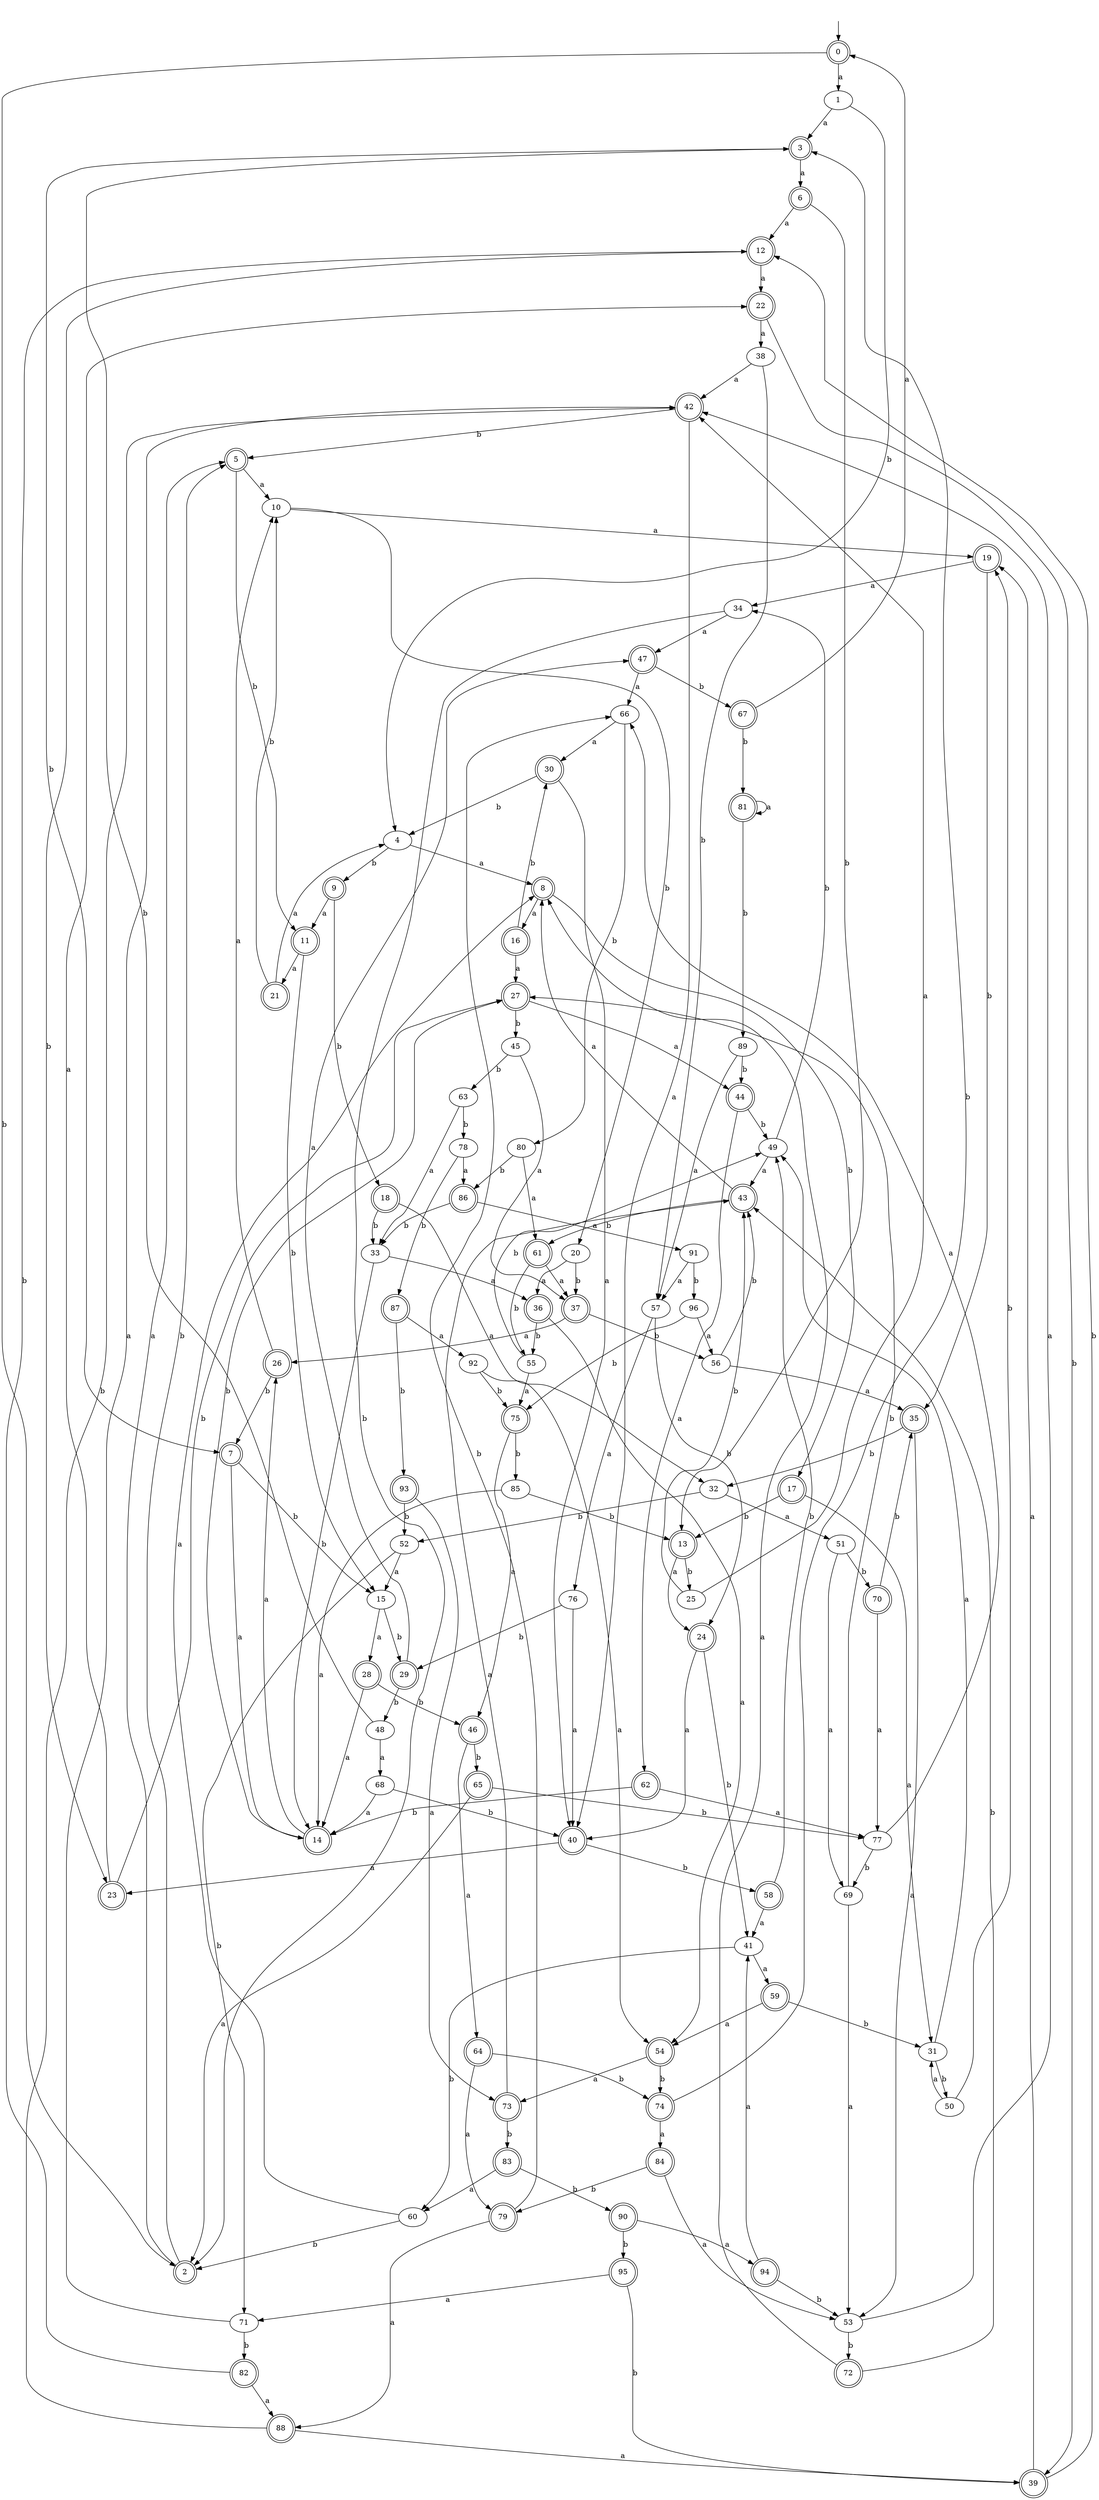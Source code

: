 digraph RandomDFA {
  __start0 [label="", shape=none];
  __start0 -> 0 [label=""];
  0 [shape=circle] [shape=doublecircle]
  0 -> 1 [label="a"]
  0 -> 2 [label="b"]
  1
  1 -> 3 [label="a"]
  1 -> 4 [label="b"]
  2 [shape=doublecircle]
  2 -> 5 [label="a"]
  2 -> 5 [label="b"]
  3 [shape=doublecircle]
  3 -> 6 [label="a"]
  3 -> 7 [label="b"]
  4
  4 -> 8 [label="a"]
  4 -> 9 [label="b"]
  5 [shape=doublecircle]
  5 -> 10 [label="a"]
  5 -> 11 [label="b"]
  6 [shape=doublecircle]
  6 -> 12 [label="a"]
  6 -> 13 [label="b"]
  7 [shape=doublecircle]
  7 -> 14 [label="a"]
  7 -> 15 [label="b"]
  8 [shape=doublecircle]
  8 -> 16 [label="a"]
  8 -> 17 [label="b"]
  9 [shape=doublecircle]
  9 -> 11 [label="a"]
  9 -> 18 [label="b"]
  10
  10 -> 19 [label="a"]
  10 -> 20 [label="b"]
  11 [shape=doublecircle]
  11 -> 21 [label="a"]
  11 -> 15 [label="b"]
  12 [shape=doublecircle]
  12 -> 22 [label="a"]
  12 -> 23 [label="b"]
  13 [shape=doublecircle]
  13 -> 24 [label="a"]
  13 -> 25 [label="b"]
  14 [shape=doublecircle]
  14 -> 26 [label="a"]
  14 -> 27 [label="b"]
  15
  15 -> 28 [label="a"]
  15 -> 29 [label="b"]
  16 [shape=doublecircle]
  16 -> 27 [label="a"]
  16 -> 30 [label="b"]
  17 [shape=doublecircle]
  17 -> 31 [label="a"]
  17 -> 13 [label="b"]
  18 [shape=doublecircle]
  18 -> 32 [label="a"]
  18 -> 33 [label="b"]
  19 [shape=doublecircle]
  19 -> 34 [label="a"]
  19 -> 35 [label="b"]
  20
  20 -> 36 [label="a"]
  20 -> 37 [label="b"]
  21 [shape=doublecircle]
  21 -> 4 [label="a"]
  21 -> 10 [label="b"]
  22 [shape=doublecircle]
  22 -> 38 [label="a"]
  22 -> 39 [label="b"]
  23 [shape=doublecircle]
  23 -> 22 [label="a"]
  23 -> 27 [label="b"]
  24 [shape=doublecircle]
  24 -> 40 [label="a"]
  24 -> 41 [label="b"]
  25
  25 -> 42 [label="a"]
  25 -> 43 [label="b"]
  26 [shape=doublecircle]
  26 -> 10 [label="a"]
  26 -> 7 [label="b"]
  27 [shape=doublecircle]
  27 -> 44 [label="a"]
  27 -> 45 [label="b"]
  28 [shape=doublecircle]
  28 -> 14 [label="a"]
  28 -> 46 [label="b"]
  29 [shape=doublecircle]
  29 -> 47 [label="a"]
  29 -> 48 [label="b"]
  30 [shape=doublecircle]
  30 -> 40 [label="a"]
  30 -> 4 [label="b"]
  31
  31 -> 49 [label="a"]
  31 -> 50 [label="b"]
  32
  32 -> 51 [label="a"]
  32 -> 52 [label="b"]
  33
  33 -> 36 [label="a"]
  33 -> 14 [label="b"]
  34
  34 -> 47 [label="a"]
  34 -> 2 [label="b"]
  35 [shape=doublecircle]
  35 -> 53 [label="a"]
  35 -> 32 [label="b"]
  36 [shape=doublecircle]
  36 -> 54 [label="a"]
  36 -> 55 [label="b"]
  37 [shape=doublecircle]
  37 -> 26 [label="a"]
  37 -> 56 [label="b"]
  38
  38 -> 42 [label="a"]
  38 -> 57 [label="b"]
  39 [shape=doublecircle]
  39 -> 19 [label="a"]
  39 -> 12 [label="b"]
  40 [shape=doublecircle]
  40 -> 23 [label="a"]
  40 -> 58 [label="b"]
  41
  41 -> 59 [label="a"]
  41 -> 60 [label="b"]
  42 [shape=doublecircle]
  42 -> 40 [label="a"]
  42 -> 5 [label="b"]
  43 [shape=doublecircle]
  43 -> 8 [label="a"]
  43 -> 61 [label="b"]
  44 [shape=doublecircle]
  44 -> 62 [label="a"]
  44 -> 49 [label="b"]
  45
  45 -> 37 [label="a"]
  45 -> 63 [label="b"]
  46 [shape=doublecircle]
  46 -> 64 [label="a"]
  46 -> 65 [label="b"]
  47 [shape=doublecircle]
  47 -> 66 [label="a"]
  47 -> 67 [label="b"]
  48
  48 -> 68 [label="a"]
  48 -> 3 [label="b"]
  49
  49 -> 43 [label="a"]
  49 -> 34 [label="b"]
  50
  50 -> 31 [label="a"]
  50 -> 19 [label="b"]
  51
  51 -> 69 [label="a"]
  51 -> 70 [label="b"]
  52
  52 -> 15 [label="a"]
  52 -> 71 [label="b"]
  53
  53 -> 42 [label="a"]
  53 -> 72 [label="b"]
  54 [shape=doublecircle]
  54 -> 73 [label="a"]
  54 -> 74 [label="b"]
  55
  55 -> 75 [label="a"]
  55 -> 49 [label="b"]
  56
  56 -> 35 [label="a"]
  56 -> 43 [label="b"]
  57
  57 -> 76 [label="a"]
  57 -> 24 [label="b"]
  58 [shape=doublecircle]
  58 -> 41 [label="a"]
  58 -> 49 [label="b"]
  59 [shape=doublecircle]
  59 -> 54 [label="a"]
  59 -> 31 [label="b"]
  60
  60 -> 8 [label="a"]
  60 -> 2 [label="b"]
  61 [shape=doublecircle]
  61 -> 37 [label="a"]
  61 -> 55 [label="b"]
  62 [shape=doublecircle]
  62 -> 77 [label="a"]
  62 -> 14 [label="b"]
  63
  63 -> 33 [label="a"]
  63 -> 78 [label="b"]
  64 [shape=doublecircle]
  64 -> 79 [label="a"]
  64 -> 74 [label="b"]
  65 [shape=doublecircle]
  65 -> 2 [label="a"]
  65 -> 77 [label="b"]
  66
  66 -> 30 [label="a"]
  66 -> 80 [label="b"]
  67 [shape=doublecircle]
  67 -> 0 [label="a"]
  67 -> 81 [label="b"]
  68
  68 -> 14 [label="a"]
  68 -> 40 [label="b"]
  69
  69 -> 53 [label="a"]
  69 -> 27 [label="b"]
  70 [shape=doublecircle]
  70 -> 77 [label="a"]
  70 -> 35 [label="b"]
  71
  71 -> 42 [label="a"]
  71 -> 82 [label="b"]
  72 [shape=doublecircle]
  72 -> 8 [label="a"]
  72 -> 43 [label="b"]
  73 [shape=doublecircle]
  73 -> 43 [label="a"]
  73 -> 83 [label="b"]
  74 [shape=doublecircle]
  74 -> 84 [label="a"]
  74 -> 3 [label="b"]
  75 [shape=doublecircle]
  75 -> 46 [label="a"]
  75 -> 85 [label="b"]
  76
  76 -> 40 [label="a"]
  76 -> 29 [label="b"]
  77
  77 -> 66 [label="a"]
  77 -> 69 [label="b"]
  78
  78 -> 86 [label="a"]
  78 -> 87 [label="b"]
  79 [shape=doublecircle]
  79 -> 88 [label="a"]
  79 -> 66 [label="b"]
  80
  80 -> 61 [label="a"]
  80 -> 86 [label="b"]
  81 [shape=doublecircle]
  81 -> 81 [label="a"]
  81 -> 89 [label="b"]
  82 [shape=doublecircle]
  82 -> 88 [label="a"]
  82 -> 12 [label="b"]
  83 [shape=doublecircle]
  83 -> 60 [label="a"]
  83 -> 90 [label="b"]
  84 [shape=doublecircle]
  84 -> 53 [label="a"]
  84 -> 79 [label="b"]
  85
  85 -> 14 [label="a"]
  85 -> 13 [label="b"]
  86 [shape=doublecircle]
  86 -> 91 [label="a"]
  86 -> 33 [label="b"]
  87 [shape=doublecircle]
  87 -> 92 [label="a"]
  87 -> 93 [label="b"]
  88 [shape=doublecircle]
  88 -> 39 [label="a"]
  88 -> 42 [label="b"]
  89
  89 -> 57 [label="a"]
  89 -> 44 [label="b"]
  90 [shape=doublecircle]
  90 -> 94 [label="a"]
  90 -> 95 [label="b"]
  91
  91 -> 57 [label="a"]
  91 -> 96 [label="b"]
  92
  92 -> 54 [label="a"]
  92 -> 75 [label="b"]
  93 [shape=doublecircle]
  93 -> 73 [label="a"]
  93 -> 52 [label="b"]
  94 [shape=doublecircle]
  94 -> 41 [label="a"]
  94 -> 53 [label="b"]
  95 [shape=doublecircle]
  95 -> 71 [label="a"]
  95 -> 39 [label="b"]
  96
  96 -> 56 [label="a"]
  96 -> 75 [label="b"]
}
